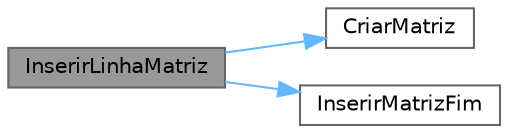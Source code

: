 digraph "InserirLinhaMatriz"
{
 // LATEX_PDF_SIZE
  bgcolor="transparent";
  edge [fontname=Helvetica,fontsize=10,labelfontname=Helvetica,labelfontsize=10];
  node [fontname=Helvetica,fontsize=10,shape=box,height=0.2,width=0.4];
  rankdir="LR";
  Node1 [id="Node000001",label="InserirLinhaMatriz",height=0.2,width=0.4,color="gray40", fillcolor="grey60", style="filled", fontcolor="black",tooltip=" "];
  Node1 -> Node2 [id="edge1_Node000001_Node000002",color="steelblue1",style="solid",tooltip=" "];
  Node2 [id="Node000002",label="CriarMatriz",height=0.2,width=0.4,color="grey40", fillcolor="white", style="filled",URL="$_metodos_8c.html#a8fb0ff6a3df25ec0489a1aa3a0e3514b",tooltip=" "];
  Node1 -> Node3 [id="edge2_Node000001_Node000003",color="steelblue1",style="solid",tooltip=" "];
  Node3 [id="Node000003",label="InserirMatrizFim",height=0.2,width=0.4,color="grey40", fillcolor="white", style="filled",URL="$_metodos_8c.html#a6624fccfe2c6324435871c5b0e6a61e0",tooltip=" "];
}
